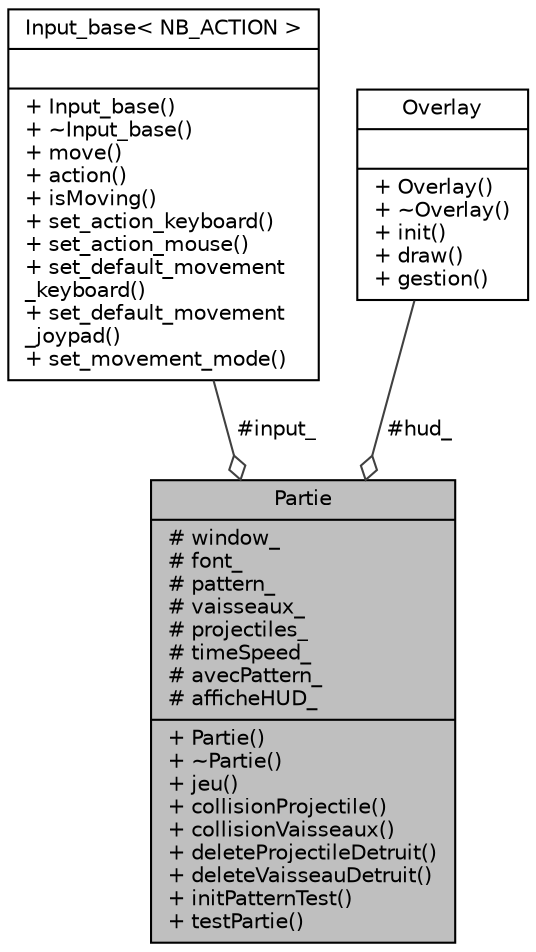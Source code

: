digraph "Partie"
{
 // INTERACTIVE_SVG=YES
  edge [fontname="Helvetica",fontsize="10",labelfontname="Helvetica",labelfontsize="10"];
  node [fontname="Helvetica",fontsize="10",shape=record];
  Node2 [label="{Partie\n|# window_\l# font_\l# pattern_\l# vaisseaux_\l# projectiles_\l# timeSpeed_\l# avecPattern_\l# afficheHUD_\l|+ Partie()\l+ ~Partie()\l+ jeu()\l+ collisionProjectile()\l+ collisionVaisseaux()\l+ deleteProjectileDetruit()\l+ deleteVaisseauDetruit()\l+ initPatternTest()\l+ testPartie()\l}",height=0.2,width=0.4,color="black", fillcolor="grey75", style="filled", fontcolor="black"];
  Node3 -> Node2 [color="grey25",fontsize="10",style="solid",label=" #input_" ,arrowhead="odiamond",fontname="Helvetica"];
  Node3 [label="{Input_base\< NB_ACTION \>\n||+ Input_base()\l+ ~Input_base()\l+ move()\l+ action()\l+ isMoving()\l+ set_action_keyboard()\l+ set_action_mouse()\l+ set_default_movement\l_keyboard()\l+ set_default_movement\l_joypad()\l+ set_movement_mode()\l}",height=0.2,width=0.4,color="black", fillcolor="white", style="filled",URL="$class_input__base.html"];
  Node4 -> Node2 [color="grey25",fontsize="10",style="solid",label=" #hud_" ,arrowhead="odiamond",fontname="Helvetica"];
  Node4 [label="{Overlay\n||+ Overlay()\l+ ~Overlay()\l+ init()\l+ draw()\l+ gestion()\l}",height=0.2,width=0.4,color="black", fillcolor="white", style="filled",URL="$class_overlay.html",tooltip="Classe qui le bouton des capacité IG. "];
}

